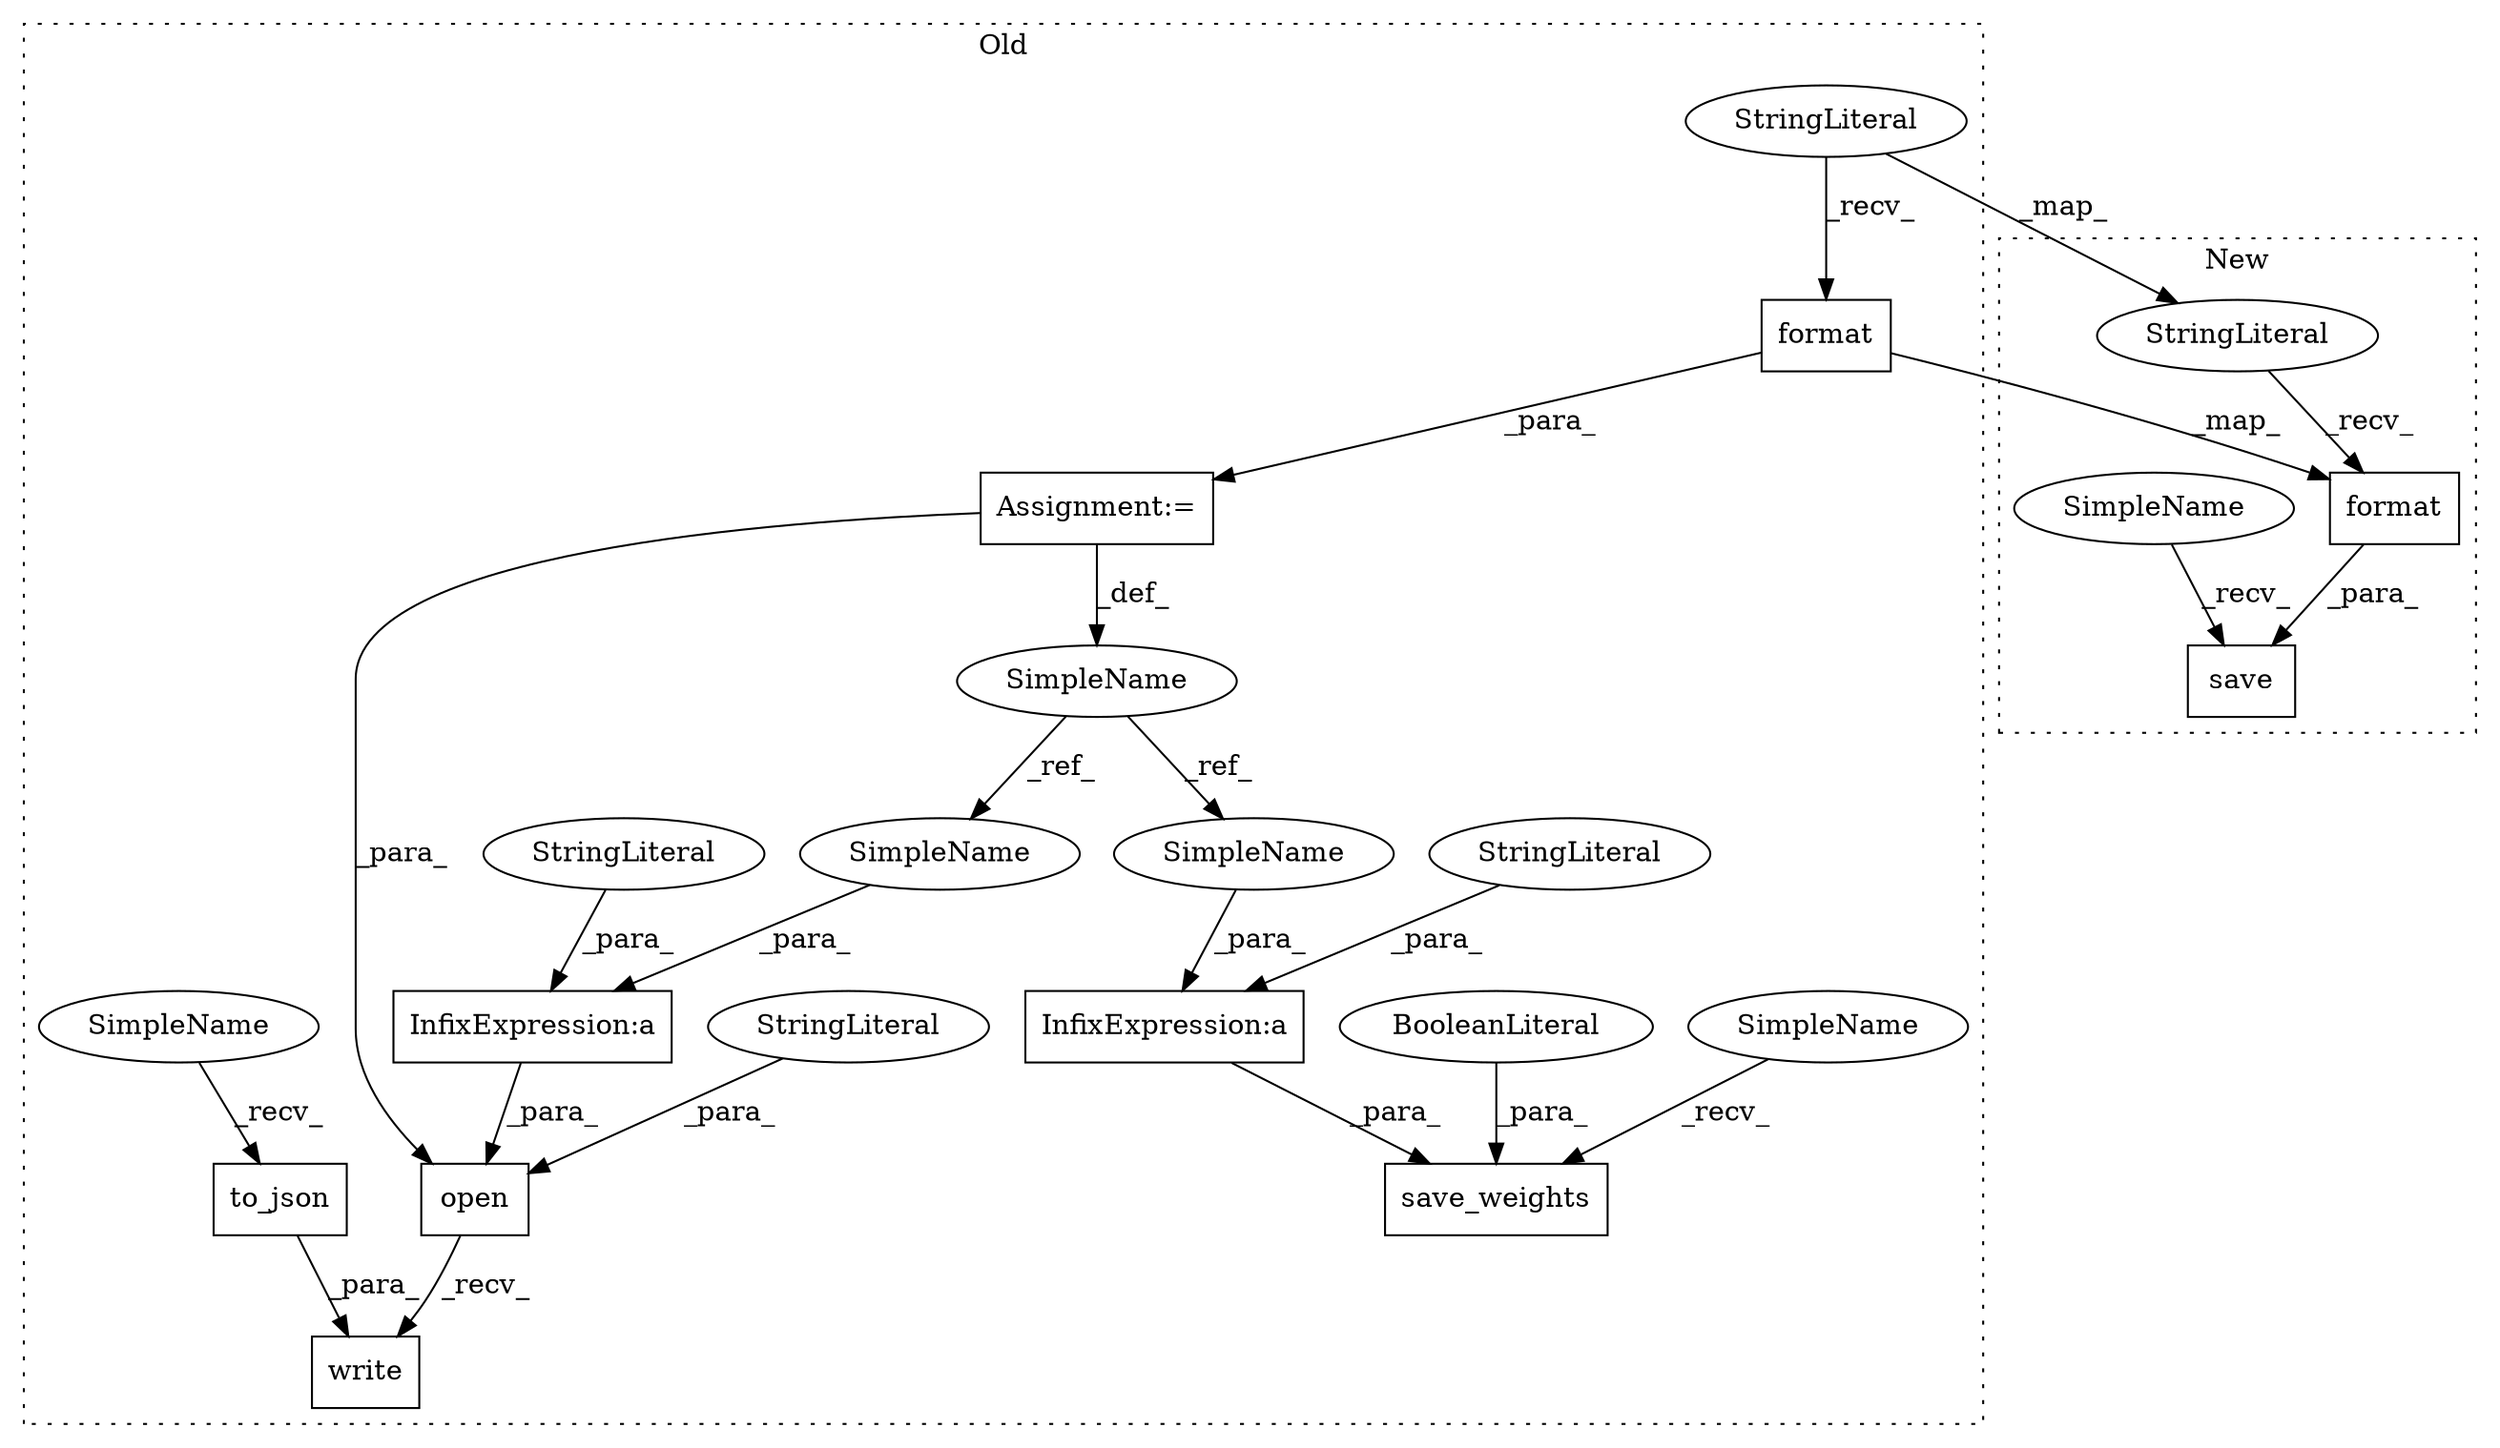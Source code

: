 digraph G {
subgraph cluster0 {
1 [label="save_weights" a="32" s="3558,3592" l="13,1" shape="box"];
3 [label="Assignment:=" a="7" s="3456" l="1" shape="box"];
4 [label="to_json" a="32" s="3536" l="9" shape="box"];
5 [label="InfixExpression:a" a="27" s="3579" l="3" shape="box"];
6 [label="InfixExpression:a" a="27" s="3508" l="3" shape="box"];
7 [label="BooleanLiteral" a="9" s="3588" l="4" shape="ellipse"];
8 [label="SimpleName" a="42" s="3448" l="8" shape="ellipse"];
10 [label="format" a="32" s="3467,3488" l="7,1" shape="box"];
11 [label="StringLiteral" a="45" s="3457" l="9" shape="ellipse"];
13 [label="StringLiteral" a="45" s="3511" l="7" shape="ellipse"];
14 [label="StringLiteral" a="45" s="3582" l="5" shape="ellipse"];
15 [label="write" a="32" s="3524,3545" l="6,1" shape="box"];
16 [label="open" a="32" s="3495,3522" l="5,1" shape="box"];
17 [label="StringLiteral" a="45" s="3519" l="3" shape="ellipse"];
18 [label="SimpleName" a="42" s="3552" l="5" shape="ellipse"];
19 [label="SimpleName" a="42" s="3530" l="5" shape="ellipse"];
20 [label="SimpleName" a="42" s="3571" l="8" shape="ellipse"];
21 [label="SimpleName" a="42" s="3500" l="8" shape="ellipse"];
label = "Old";
style="dotted";
}
subgraph cluster1 {
2 [label="save" a="32" s="3433,3473" l="5,1" shape="box"];
9 [label="format" a="32" s="3451,3472" l="7,1" shape="box"];
12 [label="StringLiteral" a="45" s="3438" l="12" shape="ellipse"];
22 [label="SimpleName" a="42" s="3427" l="5" shape="ellipse"];
label = "New";
style="dotted";
}
3 -> 16 [label="_para_"];
3 -> 8 [label="_def_"];
4 -> 15 [label="_para_"];
5 -> 1 [label="_para_"];
6 -> 16 [label="_para_"];
7 -> 1 [label="_para_"];
8 -> 21 [label="_ref_"];
8 -> 20 [label="_ref_"];
9 -> 2 [label="_para_"];
10 -> 3 [label="_para_"];
10 -> 9 [label="_map_"];
11 -> 12 [label="_map_"];
11 -> 10 [label="_recv_"];
12 -> 9 [label="_recv_"];
13 -> 6 [label="_para_"];
14 -> 5 [label="_para_"];
16 -> 15 [label="_recv_"];
17 -> 16 [label="_para_"];
18 -> 1 [label="_recv_"];
19 -> 4 [label="_recv_"];
20 -> 5 [label="_para_"];
21 -> 6 [label="_para_"];
22 -> 2 [label="_recv_"];
}